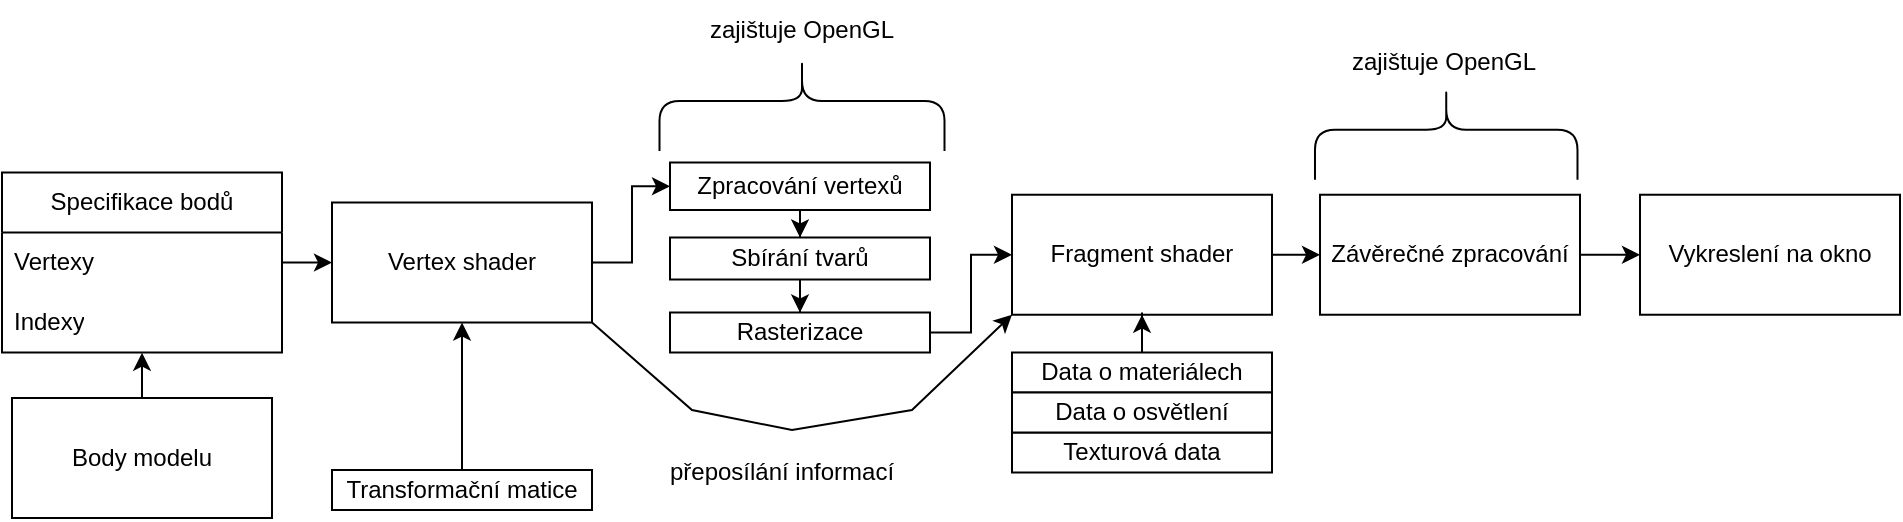 <mxfile version="25.0.1">
  <diagram name="Page-1" id="OZvBjf7KJceOLxFakiMB">
    <mxGraphModel dx="1195" dy="623" grid="1" gridSize="10" guides="1" tooltips="1" connect="1" arrows="1" fold="1" page="1" pageScale="1" pageWidth="850" pageHeight="1100" math="0" shadow="0">
      <root>
        <mxCell id="0" />
        <mxCell id="1" parent="0" />
        <mxCell id="kfONIcrF9ZckZq1F9qR2-2" value="Specifikace bodů" style="swimlane;fontStyle=0;childLayout=stackLayout;horizontal=1;startSize=30;horizontalStack=0;resizeParent=1;resizeParentMax=0;resizeLast=0;collapsible=1;marginBottom=0;whiteSpace=wrap;html=1;" vertex="1" parent="1">
          <mxGeometry x="5" y="91.25" width="140" height="90" as="geometry" />
        </mxCell>
        <mxCell id="kfONIcrF9ZckZq1F9qR2-3" value="Vertexy" style="text;strokeColor=none;fillColor=none;align=left;verticalAlign=middle;spacingLeft=4;spacingRight=4;overflow=hidden;points=[[0,0.5],[1,0.5]];portConstraint=eastwest;rotatable=0;whiteSpace=wrap;html=1;" vertex="1" parent="kfONIcrF9ZckZq1F9qR2-2">
          <mxGeometry y="30" width="140" height="30" as="geometry" />
        </mxCell>
        <mxCell id="kfONIcrF9ZckZq1F9qR2-4" value="Indexy" style="text;strokeColor=none;fillColor=none;align=left;verticalAlign=middle;spacingLeft=4;spacingRight=4;overflow=hidden;points=[[0,0.5],[1,0.5]];portConstraint=eastwest;rotatable=0;whiteSpace=wrap;html=1;" vertex="1" parent="kfONIcrF9ZckZq1F9qR2-2">
          <mxGeometry y="60" width="140" height="30" as="geometry" />
        </mxCell>
        <mxCell id="kfONIcrF9ZckZq1F9qR2-13" value="zajištuje OpenGL" style="text;html=1;align=center;verticalAlign=middle;whiteSpace=wrap;rounded=0;" vertex="1" parent="1">
          <mxGeometry x="340" y="5.25" width="130" height="30" as="geometry" />
        </mxCell>
        <mxCell id="kfONIcrF9ZckZq1F9qR2-65" style="edgeStyle=orthogonalEdgeStyle;rounded=0;orthogonalLoop=1;jettySize=auto;html=1;entryX=0.5;entryY=0;entryDx=0;entryDy=0;" edge="1" parent="1" source="kfONIcrF9ZckZq1F9qR2-16" target="kfONIcrF9ZckZq1F9qR2-17">
          <mxGeometry relative="1" as="geometry" />
        </mxCell>
        <mxCell id="kfONIcrF9ZckZq1F9qR2-16" value="Zpracování vertexů" style="rounded=0;whiteSpace=wrap;html=1;" vertex="1" parent="1">
          <mxGeometry x="339" y="86.25" width="130" height="23.75" as="geometry" />
        </mxCell>
        <mxCell id="kfONIcrF9ZckZq1F9qR2-66" style="edgeStyle=orthogonalEdgeStyle;rounded=0;orthogonalLoop=1;jettySize=auto;html=1;entryX=0.5;entryY=0;entryDx=0;entryDy=0;" edge="1" parent="1" source="kfONIcrF9ZckZq1F9qR2-17" target="kfONIcrF9ZckZq1F9qR2-19">
          <mxGeometry relative="1" as="geometry" />
        </mxCell>
        <mxCell id="kfONIcrF9ZckZq1F9qR2-17" value="Sbírání tvarů" style="rounded=0;whiteSpace=wrap;html=1;" vertex="1" parent="1">
          <mxGeometry x="339" y="123.75" width="130" height="21" as="geometry" />
        </mxCell>
        <mxCell id="kfONIcrF9ZckZq1F9qR2-67" style="edgeStyle=orthogonalEdgeStyle;rounded=0;orthogonalLoop=1;jettySize=auto;html=1;" edge="1" parent="1" source="kfONIcrF9ZckZq1F9qR2-19" target="kfONIcrF9ZckZq1F9qR2-28">
          <mxGeometry relative="1" as="geometry" />
        </mxCell>
        <mxCell id="kfONIcrF9ZckZq1F9qR2-19" value="Rasterizace" style="rounded=0;whiteSpace=wrap;html=1;" vertex="1" parent="1">
          <mxGeometry x="339" y="161.25" width="130" height="20" as="geometry" />
        </mxCell>
        <mxCell id="kfONIcrF9ZckZq1F9qR2-22" value="" style="shape=curlyBracket;whiteSpace=wrap;html=1;rounded=1;labelPosition=left;verticalLabelPosition=middle;align=right;verticalAlign=middle;rotation=90;size=0.474;" vertex="1" parent="1">
          <mxGeometry x="381.25" y="-14.5" width="47.5" height="142.5" as="geometry" />
        </mxCell>
        <mxCell id="kfONIcrF9ZckZq1F9qR2-25" style="edgeStyle=orthogonalEdgeStyle;rounded=0;orthogonalLoop=1;jettySize=auto;html=1;entryX=0;entryY=0.5;entryDx=0;entryDy=0;" edge="1" parent="1" source="kfONIcrF9ZckZq1F9qR2-24" target="kfONIcrF9ZckZq1F9qR2-16">
          <mxGeometry relative="1" as="geometry" />
        </mxCell>
        <mxCell id="kfONIcrF9ZckZq1F9qR2-24" value="Vertex shader" style="rounded=0;whiteSpace=wrap;html=1;" vertex="1" parent="1">
          <mxGeometry x="170" y="106.25" width="130" height="60" as="geometry" />
        </mxCell>
        <mxCell id="kfONIcrF9ZckZq1F9qR2-26" style="edgeStyle=orthogonalEdgeStyle;rounded=0;orthogonalLoop=1;jettySize=auto;html=1;entryX=0;entryY=0.5;entryDx=0;entryDy=0;" edge="1" parent="1" source="kfONIcrF9ZckZq1F9qR2-3" target="kfONIcrF9ZckZq1F9qR2-24">
          <mxGeometry relative="1" as="geometry" />
        </mxCell>
        <mxCell id="kfONIcrF9ZckZq1F9qR2-31" style="edgeStyle=orthogonalEdgeStyle;rounded=0;orthogonalLoop=1;jettySize=auto;html=1;entryX=0;entryY=0.5;entryDx=0;entryDy=0;" edge="1" parent="1" source="kfONIcrF9ZckZq1F9qR2-28" target="kfONIcrF9ZckZq1F9qR2-30">
          <mxGeometry relative="1" as="geometry" />
        </mxCell>
        <mxCell id="kfONIcrF9ZckZq1F9qR2-28" value="Fragment shader" style="rounded=0;whiteSpace=wrap;html=1;" vertex="1" parent="1">
          <mxGeometry x="510" y="102.37" width="130" height="60" as="geometry" />
        </mxCell>
        <mxCell id="kfONIcrF9ZckZq1F9qR2-56" style="edgeStyle=orthogonalEdgeStyle;rounded=0;orthogonalLoop=1;jettySize=auto;html=1;" edge="1" parent="1" source="kfONIcrF9ZckZq1F9qR2-30" target="kfONIcrF9ZckZq1F9qR2-44">
          <mxGeometry relative="1" as="geometry" />
        </mxCell>
        <mxCell id="kfONIcrF9ZckZq1F9qR2-30" value="Závěrečné zpracování" style="rounded=0;whiteSpace=wrap;html=1;" vertex="1" parent="1">
          <mxGeometry x="664" y="102.37" width="130" height="60" as="geometry" />
        </mxCell>
        <mxCell id="kfONIcrF9ZckZq1F9qR2-32" value="" style="shape=curlyBracket;whiteSpace=wrap;html=1;rounded=1;labelPosition=left;verticalLabelPosition=middle;align=right;verticalAlign=middle;rotation=90;size=0.474;" vertex="1" parent="1">
          <mxGeometry x="703.37" y="5.5" width="47.5" height="131.25" as="geometry" />
        </mxCell>
        <mxCell id="kfONIcrF9ZckZq1F9qR2-33" value="zajištuje OpenGL" style="text;html=1;align=center;verticalAlign=middle;whiteSpace=wrap;rounded=0;" vertex="1" parent="1">
          <mxGeometry x="661.12" y="21.37" width="130" height="30" as="geometry" />
        </mxCell>
        <mxCell id="kfONIcrF9ZckZq1F9qR2-34" value="Texturová data" style="rounded=0;whiteSpace=wrap;html=1;" vertex="1" parent="1">
          <mxGeometry x="510" y="221.25" width="130" height="20" as="geometry" />
        </mxCell>
        <mxCell id="kfONIcrF9ZckZq1F9qR2-36" value="Body modelu" style="rounded=0;whiteSpace=wrap;html=1;" vertex="1" parent="1">
          <mxGeometry x="10" y="204" width="130" height="60" as="geometry" />
        </mxCell>
        <mxCell id="kfONIcrF9ZckZq1F9qR2-43" style="edgeStyle=orthogonalEdgeStyle;rounded=0;orthogonalLoop=1;jettySize=auto;html=1;entryX=0.5;entryY=1;entryDx=0;entryDy=0;" edge="1" parent="1" source="kfONIcrF9ZckZq1F9qR2-41" target="kfONIcrF9ZckZq1F9qR2-28">
          <mxGeometry relative="1" as="geometry" />
        </mxCell>
        <mxCell id="kfONIcrF9ZckZq1F9qR2-41" value="Data o materiálech" style="rounded=0;whiteSpace=wrap;html=1;" vertex="1" parent="1">
          <mxGeometry x="510" y="181.25" width="130" height="20" as="geometry" />
        </mxCell>
        <mxCell id="kfONIcrF9ZckZq1F9qR2-44" value="Vykreslení na okno" style="rounded=0;whiteSpace=wrap;html=1;" vertex="1" parent="1">
          <mxGeometry x="824" y="102.37" width="130" height="60" as="geometry" />
        </mxCell>
        <mxCell id="kfONIcrF9ZckZq1F9qR2-48" value="Data o osvětlení" style="rounded=0;whiteSpace=wrap;html=1;" vertex="1" parent="1">
          <mxGeometry x="510" y="201.25" width="130" height="20" as="geometry" />
        </mxCell>
        <mxCell id="kfONIcrF9ZckZq1F9qR2-50" style="edgeStyle=orthogonalEdgeStyle;rounded=0;orthogonalLoop=1;jettySize=auto;html=1;entryX=0.5;entryY=1;entryDx=0;entryDy=0;" edge="1" parent="1" source="kfONIcrF9ZckZq1F9qR2-49" target="kfONIcrF9ZckZq1F9qR2-24">
          <mxGeometry relative="1" as="geometry">
            <Array as="points">
              <mxPoint x="235" y="180" />
              <mxPoint x="235" y="180" />
            </Array>
          </mxGeometry>
        </mxCell>
        <mxCell id="kfONIcrF9ZckZq1F9qR2-49" value="Transformační matice" style="rounded=0;whiteSpace=wrap;html=1;" vertex="1" parent="1">
          <mxGeometry x="170" y="240" width="130" height="20" as="geometry" />
        </mxCell>
        <mxCell id="kfONIcrF9ZckZq1F9qR2-52" value="přeposílání informací" style="text;html=1;align=center;verticalAlign=middle;whiteSpace=wrap;rounded=0;" vertex="1" parent="1">
          <mxGeometry x="330" y="226" width="130" height="30" as="geometry" />
        </mxCell>
        <mxCell id="kfONIcrF9ZckZq1F9qR2-60" style="edgeStyle=orthogonalEdgeStyle;rounded=0;orthogonalLoop=1;jettySize=auto;html=1;entryX=0.5;entryY=1.004;entryDx=0;entryDy=0;entryPerimeter=0;" edge="1" parent="1" source="kfONIcrF9ZckZq1F9qR2-36" target="kfONIcrF9ZckZq1F9qR2-4">
          <mxGeometry relative="1" as="geometry" />
        </mxCell>
        <mxCell id="kfONIcrF9ZckZq1F9qR2-68" value="" style="endArrow=classic;html=1;rounded=0;entryX=0;entryY=1;entryDx=0;entryDy=0;exitX=1;exitY=1;exitDx=0;exitDy=0;" edge="1" parent="1" source="kfONIcrF9ZckZq1F9qR2-24" target="kfONIcrF9ZckZq1F9qR2-28">
          <mxGeometry width="50" height="50" relative="1" as="geometry">
            <mxPoint x="390" y="270" as="sourcePoint" />
            <mxPoint x="440" y="220" as="targetPoint" />
            <Array as="points">
              <mxPoint x="350" y="210" />
              <mxPoint x="400" y="220" />
              <mxPoint x="460" y="210" />
            </Array>
          </mxGeometry>
        </mxCell>
      </root>
    </mxGraphModel>
  </diagram>
</mxfile>
